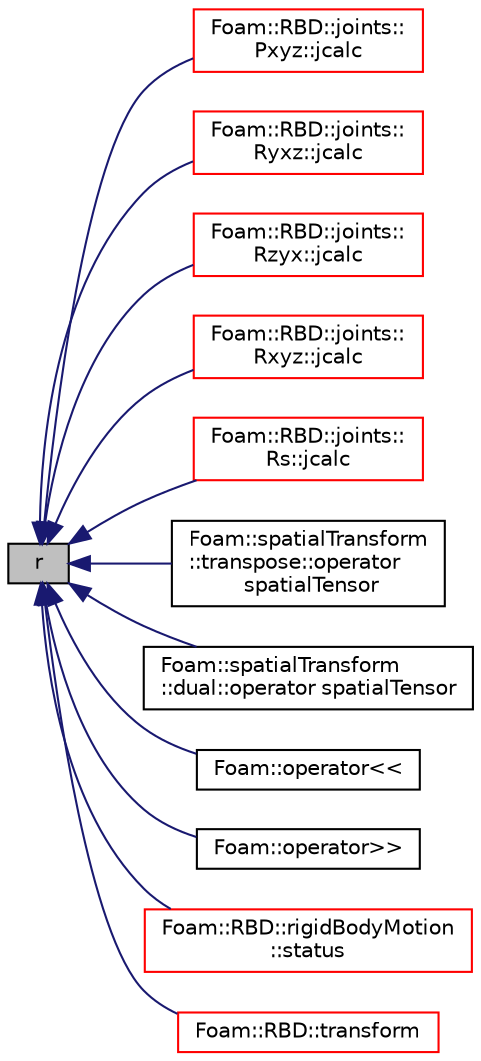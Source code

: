 digraph "r"
{
  bgcolor="transparent";
  edge [fontname="Helvetica",fontsize="10",labelfontname="Helvetica",labelfontsize="10"];
  node [fontname="Helvetica",fontsize="10",shape=record];
  rankdir="LR";
  Node56 [label="r",height=0.2,width=0.4,color="black", fillcolor="grey75", style="filled", fontcolor="black"];
  Node56 -> Node57 [dir="back",color="midnightblue",fontsize="10",style="solid",fontname="Helvetica"];
  Node57 [label="Foam::RBD::joints::\lPxyz::jcalc",height=0.2,width=0.4,color="red",URL="$a30385.html#a704cdcfe650b6acc214d0e74870900e9",tooltip="Update the model state for this joint. "];
  Node56 -> Node59 [dir="back",color="midnightblue",fontsize="10",style="solid",fontname="Helvetica"];
  Node59 [label="Foam::RBD::joints::\lRyxz::jcalc",height=0.2,width=0.4,color="red",URL="$a30417.html#a704cdcfe650b6acc214d0e74870900e9",tooltip="Update the model state for this joint. "];
  Node56 -> Node61 [dir="back",color="midnightblue",fontsize="10",style="solid",fontname="Helvetica"];
  Node61 [label="Foam::RBD::joints::\lRzyx::jcalc",height=0.2,width=0.4,color="red",URL="$a30425.html#a704cdcfe650b6acc214d0e74870900e9",tooltip="Update the model state for this joint. "];
  Node56 -> Node63 [dir="back",color="midnightblue",fontsize="10",style="solid",fontname="Helvetica"];
  Node63 [label="Foam::RBD::joints::\lRxyz::jcalc",height=0.2,width=0.4,color="red",URL="$a30409.html#a704cdcfe650b6acc214d0e74870900e9",tooltip="Update the model state for this joint. "];
  Node56 -> Node65 [dir="back",color="midnightblue",fontsize="10",style="solid",fontname="Helvetica"];
  Node65 [label="Foam::RBD::joints::\lRs::jcalc",height=0.2,width=0.4,color="red",URL="$a30401.html#a704cdcfe650b6acc214d0e74870900e9",tooltip="Update the model state for this joint. "];
  Node56 -> Node67 [dir="back",color="midnightblue",fontsize="10",style="solid",fontname="Helvetica"];
  Node67 [label="Foam::spatialTransform\l::transpose::operator\l spatialTensor",height=0.2,width=0.4,color="black",URL="$a29469.html#aab22408aca9e9d51924075b00270f3e2",tooltip="Return the transpose transformation tensor ^A{X^*}_B. "];
  Node56 -> Node68 [dir="back",color="midnightblue",fontsize="10",style="solid",fontname="Helvetica"];
  Node68 [label="Foam::spatialTransform\l::dual::operator spatialTensor",height=0.2,width=0.4,color="black",URL="$a29473.html#aab22408aca9e9d51924075b00270f3e2",tooltip="Return dual transformation tensor ^B{X^*}_A. "];
  Node56 -> Node69 [dir="back",color="midnightblue",fontsize="10",style="solid",fontname="Helvetica"];
  Node69 [label="Foam::operator\<\<",height=0.2,width=0.4,color="black",URL="$a21851.html#ac3204ac54fa279e37cd1af6f5c9383cf"];
  Node56 -> Node70 [dir="back",color="midnightblue",fontsize="10",style="solid",fontname="Helvetica"];
  Node70 [label="Foam::operator\>\>",height=0.2,width=0.4,color="black",URL="$a21851.html#ad02cd350bd4171a090d94641705f0e5d"];
  Node56 -> Node71 [dir="back",color="midnightblue",fontsize="10",style="solid",fontname="Helvetica"];
  Node71 [label="Foam::RBD::rigidBodyMotion\l::status",height=0.2,width=0.4,color="red",URL="$a30461.html#abcb2cd79eda44c9b40bd43a821c0a889",tooltip="Report the status of the motion of the given body. "];
  Node56 -> Node73 [dir="back",color="midnightblue",fontsize="10",style="solid",fontname="Helvetica"];
  Node73 [label="Foam::RBD::transform",height=0.2,width=0.4,color="red",URL="$a21906.html#a10dd9bca0bf36e563d863b8aaec9aa00",tooltip="Return (^BX_A)^* I ^AX_B. "];
}
